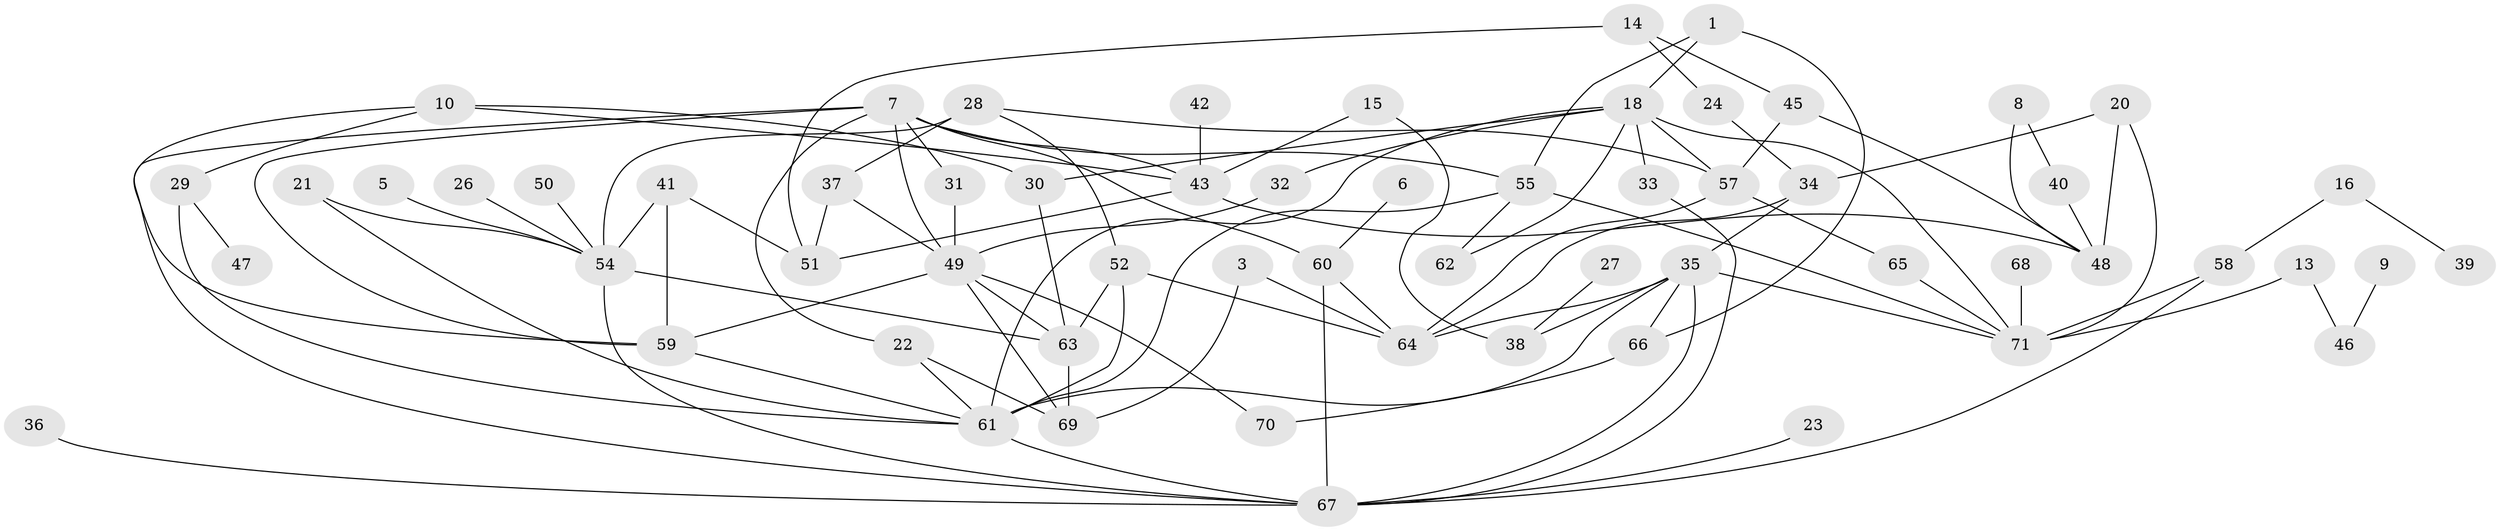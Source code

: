 // original degree distribution, {2: 0.24113475177304963, 3: 0.2765957446808511, 1: 0.19858156028368795, 0: 0.06382978723404255, 5: 0.0425531914893617, 6: 0.0425531914893617, 4: 0.1276595744680851, 7: 0.0070921985815602835}
// Generated by graph-tools (version 1.1) at 2025/49/03/09/25 03:49:08]
// undirected, 61 vertices, 104 edges
graph export_dot {
graph [start="1"]
  node [color=gray90,style=filled];
  1;
  3;
  5;
  6;
  7;
  8;
  9;
  10;
  13;
  14;
  15;
  16;
  18;
  20;
  21;
  22;
  23;
  24;
  26;
  27;
  28;
  29;
  30;
  31;
  32;
  33;
  34;
  35;
  36;
  37;
  38;
  39;
  40;
  41;
  42;
  43;
  45;
  46;
  47;
  48;
  49;
  50;
  51;
  52;
  54;
  55;
  57;
  58;
  59;
  60;
  61;
  62;
  63;
  64;
  65;
  66;
  67;
  68;
  69;
  70;
  71;
  1 -- 18 [weight=1.0];
  1 -- 55 [weight=1.0];
  1 -- 66 [weight=1.0];
  3 -- 64 [weight=1.0];
  3 -- 69 [weight=1.0];
  5 -- 54 [weight=1.0];
  6 -- 60 [weight=1.0];
  7 -- 22 [weight=1.0];
  7 -- 31 [weight=1.0];
  7 -- 43 [weight=1.0];
  7 -- 49 [weight=1.0];
  7 -- 55 [weight=1.0];
  7 -- 59 [weight=1.0];
  7 -- 60 [weight=1.0];
  7 -- 67 [weight=1.0];
  8 -- 40 [weight=1.0];
  8 -- 48 [weight=1.0];
  9 -- 46 [weight=1.0];
  10 -- 29 [weight=1.0];
  10 -- 30 [weight=1.0];
  10 -- 43 [weight=1.0];
  10 -- 59 [weight=1.0];
  13 -- 46 [weight=1.0];
  13 -- 71 [weight=1.0];
  14 -- 24 [weight=1.0];
  14 -- 45 [weight=1.0];
  14 -- 51 [weight=1.0];
  15 -- 38 [weight=1.0];
  15 -- 43 [weight=1.0];
  16 -- 39 [weight=1.0];
  16 -- 58 [weight=1.0];
  18 -- 30 [weight=1.0];
  18 -- 32 [weight=1.0];
  18 -- 33 [weight=2.0];
  18 -- 57 [weight=1.0];
  18 -- 61 [weight=1.0];
  18 -- 62 [weight=1.0];
  18 -- 71 [weight=1.0];
  20 -- 34 [weight=1.0];
  20 -- 48 [weight=1.0];
  20 -- 71 [weight=1.0];
  21 -- 54 [weight=1.0];
  21 -- 61 [weight=1.0];
  22 -- 61 [weight=1.0];
  22 -- 69 [weight=1.0];
  23 -- 67 [weight=1.0];
  24 -- 34 [weight=1.0];
  26 -- 54 [weight=1.0];
  27 -- 38 [weight=1.0];
  28 -- 37 [weight=1.0];
  28 -- 52 [weight=1.0];
  28 -- 54 [weight=2.0];
  28 -- 57 [weight=1.0];
  29 -- 47 [weight=1.0];
  29 -- 61 [weight=1.0];
  30 -- 63 [weight=1.0];
  31 -- 49 [weight=1.0];
  32 -- 49 [weight=1.0];
  33 -- 67 [weight=1.0];
  34 -- 35 [weight=1.0];
  34 -- 64 [weight=1.0];
  35 -- 38 [weight=1.0];
  35 -- 61 [weight=1.0];
  35 -- 64 [weight=1.0];
  35 -- 66 [weight=1.0];
  35 -- 67 [weight=1.0];
  35 -- 71 [weight=1.0];
  36 -- 67 [weight=1.0];
  37 -- 49 [weight=1.0];
  37 -- 51 [weight=1.0];
  40 -- 48 [weight=1.0];
  41 -- 51 [weight=1.0];
  41 -- 54 [weight=1.0];
  41 -- 59 [weight=1.0];
  42 -- 43 [weight=1.0];
  43 -- 48 [weight=1.0];
  43 -- 51 [weight=1.0];
  45 -- 48 [weight=1.0];
  45 -- 57 [weight=1.0];
  49 -- 59 [weight=1.0];
  49 -- 63 [weight=1.0];
  49 -- 69 [weight=1.0];
  49 -- 70 [weight=1.0];
  50 -- 54 [weight=1.0];
  52 -- 61 [weight=1.0];
  52 -- 63 [weight=1.0];
  52 -- 64 [weight=1.0];
  54 -- 63 [weight=1.0];
  54 -- 67 [weight=1.0];
  55 -- 61 [weight=1.0];
  55 -- 62 [weight=1.0];
  55 -- 71 [weight=1.0];
  57 -- 64 [weight=1.0];
  57 -- 65 [weight=1.0];
  58 -- 67 [weight=1.0];
  58 -- 71 [weight=1.0];
  59 -- 61 [weight=1.0];
  60 -- 64 [weight=1.0];
  60 -- 67 [weight=1.0];
  61 -- 67 [weight=1.0];
  63 -- 69 [weight=1.0];
  65 -- 71 [weight=1.0];
  66 -- 70 [weight=1.0];
  68 -- 71 [weight=2.0];
}
